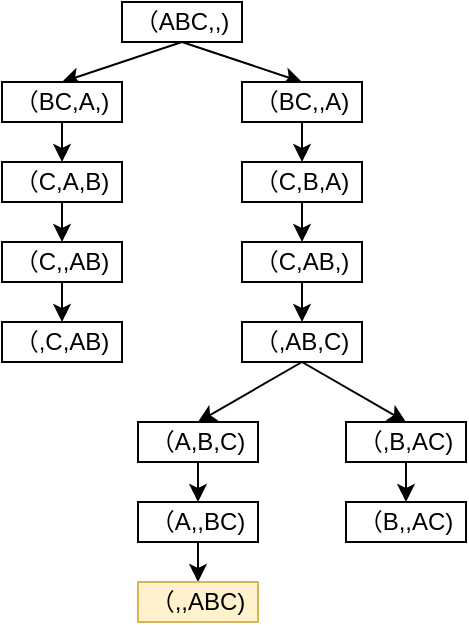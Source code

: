 <mxfile version="15.9.3" type="device"><diagram id="Dk6CEw0D0d7P2pWUWAbQ" name="Page-1"><mxGraphModel dx="850" dy="550" grid="1" gridSize="10" guides="1" tooltips="1" connect="1" arrows="1" fold="1" page="1" pageScale="1" pageWidth="827" pageHeight="1169" math="0" shadow="0"><root><mxCell id="0"/><mxCell id="1" parent="0"/><mxCell id="fL6AQxFDtWgweMfpymys-26" style="edgeStyle=none;rounded=0;orthogonalLoop=1;jettySize=auto;html=1;exitX=0.5;exitY=1;exitDx=0;exitDy=0;entryX=0.5;entryY=0;entryDx=0;entryDy=0;" edge="1" parent="1" source="fL6AQxFDtWgweMfpymys-1" target="fL6AQxFDtWgweMfpymys-2"><mxGeometry relative="1" as="geometry"/></mxCell><mxCell id="fL6AQxFDtWgweMfpymys-31" style="edgeStyle=none;rounded=0;orthogonalLoop=1;jettySize=auto;html=1;exitX=0.5;exitY=1;exitDx=0;exitDy=0;entryX=0.5;entryY=0;entryDx=0;entryDy=0;" edge="1" parent="1" source="fL6AQxFDtWgweMfpymys-1" target="fL6AQxFDtWgweMfpymys-3"><mxGeometry relative="1" as="geometry"/></mxCell><mxCell id="fL6AQxFDtWgweMfpymys-1" value="（ABC,,)" style="rounded=0;whiteSpace=wrap;html=1;" vertex="1" parent="1"><mxGeometry x="300" y="50" width="60" height="20" as="geometry"/></mxCell><mxCell id="fL6AQxFDtWgweMfpymys-27" style="edgeStyle=none;rounded=0;orthogonalLoop=1;jettySize=auto;html=1;exitX=0.5;exitY=1;exitDx=0;exitDy=0;entryX=0.5;entryY=0;entryDx=0;entryDy=0;" edge="1" parent="1" source="fL6AQxFDtWgweMfpymys-2" target="fL6AQxFDtWgweMfpymys-4"><mxGeometry relative="1" as="geometry"/></mxCell><mxCell id="fL6AQxFDtWgweMfpymys-2" value="（BC,A,)" style="rounded=0;whiteSpace=wrap;html=1;" vertex="1" parent="1"><mxGeometry x="240" y="90" width="60" height="20" as="geometry"/></mxCell><mxCell id="fL6AQxFDtWgweMfpymys-32" style="edgeStyle=none;rounded=0;orthogonalLoop=1;jettySize=auto;html=1;exitX=0.5;exitY=1;exitDx=0;exitDy=0;entryX=0.5;entryY=0;entryDx=0;entryDy=0;" edge="1" parent="1" source="fL6AQxFDtWgweMfpymys-3" target="fL6AQxFDtWgweMfpymys-7"><mxGeometry relative="1" as="geometry"/></mxCell><mxCell id="fL6AQxFDtWgweMfpymys-3" value="（BC,,A)" style="rounded=0;whiteSpace=wrap;html=1;" vertex="1" parent="1"><mxGeometry x="360" y="90" width="60" height="20" as="geometry"/></mxCell><mxCell id="fL6AQxFDtWgweMfpymys-28" style="edgeStyle=none;rounded=0;orthogonalLoop=1;jettySize=auto;html=1;exitX=0.5;exitY=1;exitDx=0;exitDy=0;entryX=0.5;entryY=0;entryDx=0;entryDy=0;" edge="1" parent="1" source="fL6AQxFDtWgweMfpymys-4" target="fL6AQxFDtWgweMfpymys-8"><mxGeometry relative="1" as="geometry"/></mxCell><mxCell id="fL6AQxFDtWgweMfpymys-4" value="（C,A,B)" style="rounded=0;whiteSpace=wrap;html=1;" vertex="1" parent="1"><mxGeometry x="240" y="130" width="60" height="20" as="geometry"/></mxCell><mxCell id="fL6AQxFDtWgweMfpymys-33" style="edgeStyle=none;rounded=0;orthogonalLoop=1;jettySize=auto;html=1;exitX=0.5;exitY=1;exitDx=0;exitDy=0;entryX=0.5;entryY=0;entryDx=0;entryDy=0;" edge="1" parent="1" source="fL6AQxFDtWgweMfpymys-7" target="fL6AQxFDtWgweMfpymys-9"><mxGeometry relative="1" as="geometry"/></mxCell><mxCell id="fL6AQxFDtWgweMfpymys-7" value="（C,B,A)" style="rounded=0;whiteSpace=wrap;html=1;" vertex="1" parent="1"><mxGeometry x="360" y="130" width="60" height="20" as="geometry"/></mxCell><mxCell id="fL6AQxFDtWgweMfpymys-30" style="edgeStyle=none;rounded=0;orthogonalLoop=1;jettySize=auto;html=1;exitX=0.5;exitY=1;exitDx=0;exitDy=0;entryX=0.5;entryY=0;entryDx=0;entryDy=0;" edge="1" parent="1" source="fL6AQxFDtWgweMfpymys-8" target="fL6AQxFDtWgweMfpymys-10"><mxGeometry relative="1" as="geometry"/></mxCell><mxCell id="fL6AQxFDtWgweMfpymys-8" value="（C,,AB)" style="rounded=0;whiteSpace=wrap;html=1;" vertex="1" parent="1"><mxGeometry x="240" y="170" width="60" height="20" as="geometry"/></mxCell><mxCell id="fL6AQxFDtWgweMfpymys-34" style="edgeStyle=none;rounded=0;orthogonalLoop=1;jettySize=auto;html=1;exitX=0.5;exitY=1;exitDx=0;exitDy=0;entryX=0.5;entryY=0;entryDx=0;entryDy=0;" edge="1" parent="1" source="fL6AQxFDtWgweMfpymys-9" target="fL6AQxFDtWgweMfpymys-11"><mxGeometry relative="1" as="geometry"/></mxCell><mxCell id="fL6AQxFDtWgweMfpymys-9" value="（C,AB,)" style="rounded=0;whiteSpace=wrap;html=1;" vertex="1" parent="1"><mxGeometry x="360" y="170" width="60" height="20" as="geometry"/></mxCell><mxCell id="fL6AQxFDtWgweMfpymys-10" value="（,C,AB)" style="rounded=0;whiteSpace=wrap;html=1;" vertex="1" parent="1"><mxGeometry x="240" y="210" width="60" height="20" as="geometry"/></mxCell><mxCell id="fL6AQxFDtWgweMfpymys-35" style="edgeStyle=none;rounded=0;orthogonalLoop=1;jettySize=auto;html=1;exitX=0.5;exitY=1;exitDx=0;exitDy=0;entryX=0.5;entryY=0;entryDx=0;entryDy=0;" edge="1" parent="1" source="fL6AQxFDtWgweMfpymys-11" target="fL6AQxFDtWgweMfpymys-16"><mxGeometry relative="1" as="geometry"/></mxCell><mxCell id="fL6AQxFDtWgweMfpymys-38" style="edgeStyle=none;rounded=0;orthogonalLoop=1;jettySize=auto;html=1;exitX=0.5;exitY=1;exitDx=0;exitDy=0;entryX=0.5;entryY=0;entryDx=0;entryDy=0;" edge="1" parent="1" source="fL6AQxFDtWgweMfpymys-11" target="fL6AQxFDtWgweMfpymys-17"><mxGeometry relative="1" as="geometry"/></mxCell><mxCell id="fL6AQxFDtWgweMfpymys-11" value="（,AB,C)" style="rounded=0;whiteSpace=wrap;html=1;" vertex="1" parent="1"><mxGeometry x="360" y="210" width="60" height="20" as="geometry"/></mxCell><mxCell id="fL6AQxFDtWgweMfpymys-36" style="edgeStyle=none;rounded=0;orthogonalLoop=1;jettySize=auto;html=1;exitX=0.5;exitY=1;exitDx=0;exitDy=0;" edge="1" parent="1" source="fL6AQxFDtWgweMfpymys-16" target="fL6AQxFDtWgweMfpymys-18"><mxGeometry relative="1" as="geometry"/></mxCell><mxCell id="fL6AQxFDtWgweMfpymys-16" value="（A,B,C)" style="rounded=0;whiteSpace=wrap;html=1;" vertex="1" parent="1"><mxGeometry x="308" y="260" width="60" height="20" as="geometry"/></mxCell><mxCell id="fL6AQxFDtWgweMfpymys-39" style="edgeStyle=none;rounded=0;orthogonalLoop=1;jettySize=auto;html=1;exitX=0.5;exitY=1;exitDx=0;exitDy=0;entryX=0.5;entryY=0;entryDx=0;entryDy=0;" edge="1" parent="1" source="fL6AQxFDtWgweMfpymys-17" target="fL6AQxFDtWgweMfpymys-23"><mxGeometry relative="1" as="geometry"/></mxCell><mxCell id="fL6AQxFDtWgweMfpymys-17" value="（,B,AC)" style="rounded=0;whiteSpace=wrap;html=1;" vertex="1" parent="1"><mxGeometry x="412" y="260" width="60" height="20" as="geometry"/></mxCell><mxCell id="fL6AQxFDtWgweMfpymys-37" style="edgeStyle=none;rounded=0;orthogonalLoop=1;jettySize=auto;html=1;exitX=0.5;exitY=1;exitDx=0;exitDy=0;entryX=0.5;entryY=0;entryDx=0;entryDy=0;" edge="1" parent="1" source="fL6AQxFDtWgweMfpymys-18" target="fL6AQxFDtWgweMfpymys-24"><mxGeometry relative="1" as="geometry"/></mxCell><mxCell id="fL6AQxFDtWgweMfpymys-18" value="（A,,BC)" style="rounded=0;whiteSpace=wrap;html=1;" vertex="1" parent="1"><mxGeometry x="308" y="300" width="60" height="20" as="geometry"/></mxCell><mxCell id="fL6AQxFDtWgweMfpymys-23" value="（B,,AC)" style="rounded=0;whiteSpace=wrap;html=1;" vertex="1" parent="1"><mxGeometry x="412" y="300" width="60" height="20" as="geometry"/></mxCell><mxCell id="fL6AQxFDtWgweMfpymys-24" value="（,,ABC)" style="rounded=0;whiteSpace=wrap;html=1;fillColor=#fff2cc;strokeColor=#d6b656;" vertex="1" parent="1"><mxGeometry x="308" y="340" width="60" height="20" as="geometry"/></mxCell></root></mxGraphModel></diagram></mxfile>